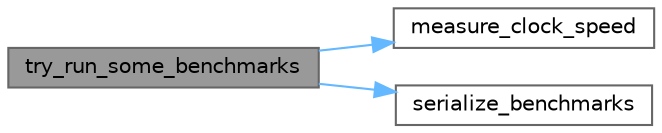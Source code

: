 digraph "try_run_some_benchmarks"
{
 // LATEX_PDF_SIZE
  bgcolor="transparent";
  edge [fontname=Helvetica,fontsize=10,labelfontname=Helvetica,labelfontsize=10];
  node [fontname=Helvetica,fontsize=10,shape=box,height=0.2,width=0.4];
  rankdir="LR";
  Node1 [id="Node000001",label="try_run_some_benchmarks",height=0.2,width=0.4,color="gray40", fillcolor="grey60", style="filled", fontcolor="black",tooltip=" "];
  Node1 -> Node2 [id="edge1_Node000001_Node000002",color="steelblue1",style="solid",tooltip=" "];
  Node2 [id="Node000002",label="measure_clock_speed",height=0.2,width=0.4,color="grey40", fillcolor="white", style="filled",URL="$benchmark-blocking-sizes_8cpp.html#a4fce17246a7230eaf06c843b86375ecb",tooltip=" "];
  Node1 -> Node3 [id="edge2_Node000001_Node000003",color="steelblue1",style="solid",tooltip=" "];
  Node3 [id="Node000003",label="serialize_benchmarks",height=0.2,width=0.4,color="grey40", fillcolor="white", style="filled",URL="$benchmark-blocking-sizes_8cpp.html#a8e1b7f275e2dc694c1bbf55409a23548",tooltip=" "];
}
